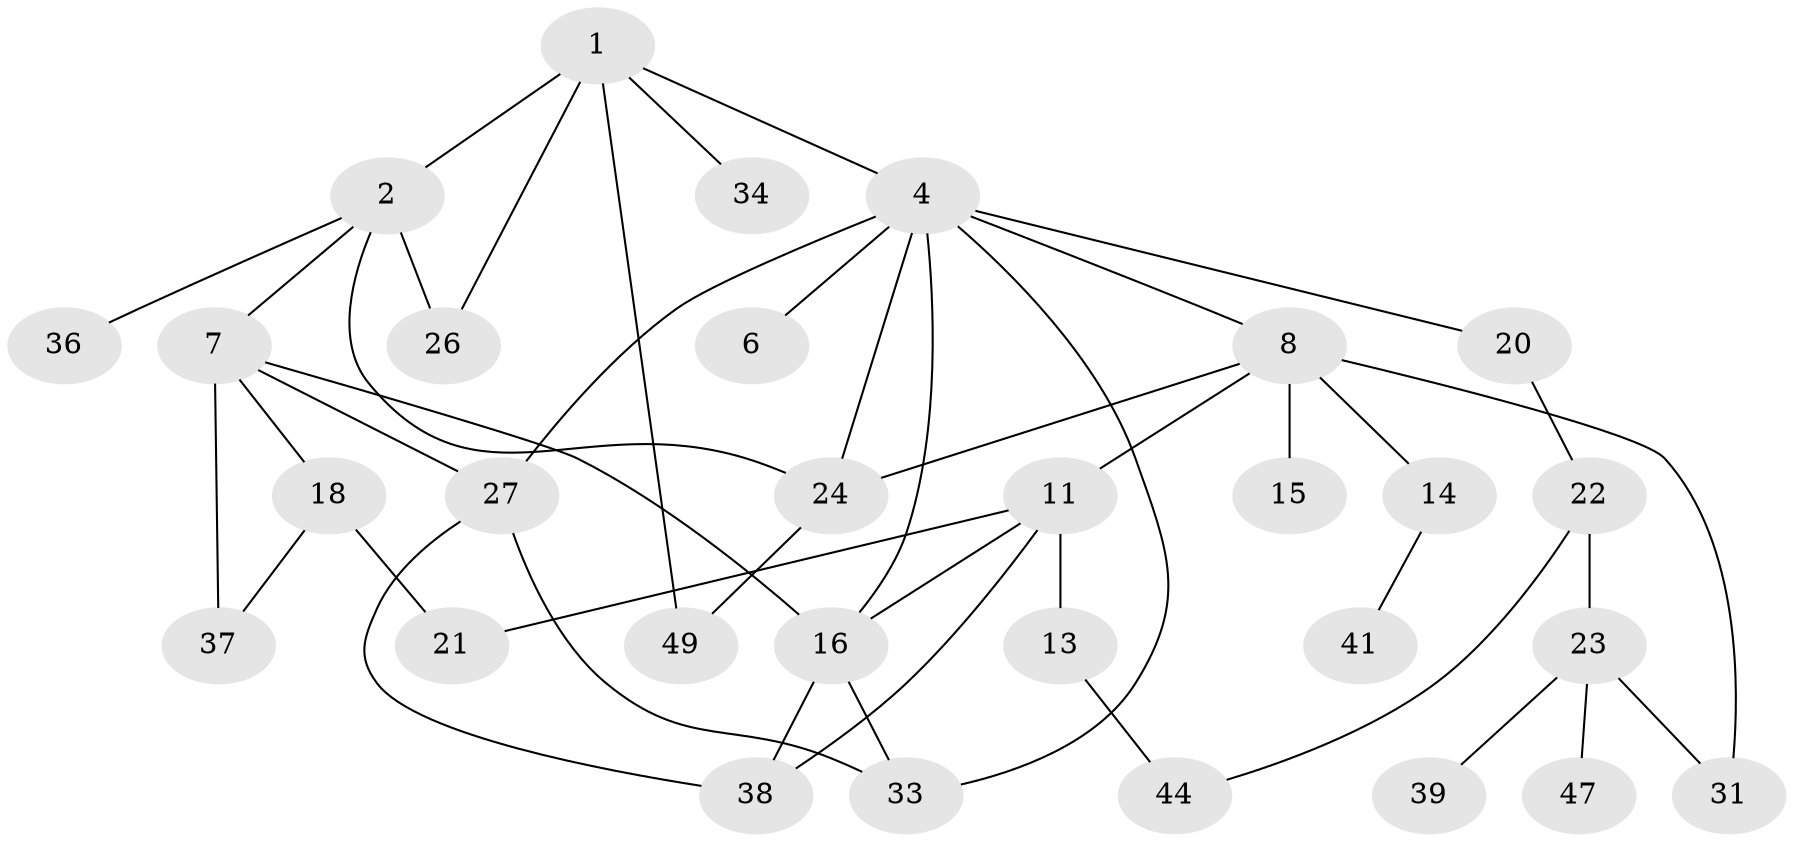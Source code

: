 // Generated by graph-tools (version 1.1) at 2025/23/03/03/25 07:23:34]
// undirected, 30 vertices, 44 edges
graph export_dot {
graph [start="1"]
  node [color=gray90,style=filled];
  1 [super="+3"];
  2 [super="+17"];
  4 [super="+5"];
  6 [super="+45"];
  7 [super="+9"];
  8 [super="+10"];
  11 [super="+12"];
  13 [super="+35"];
  14 [super="+19"];
  15;
  16 [super="+30"];
  18 [super="+25"];
  20 [super="+40"];
  21;
  22 [super="+28"];
  23 [super="+42"];
  24 [super="+29"];
  26 [super="+32"];
  27 [super="+43"];
  31 [super="+48"];
  33 [super="+50"];
  34;
  36;
  37;
  38;
  39;
  41;
  44 [super="+46"];
  47;
  49;
  1 -- 2 [weight=2];
  1 -- 49;
  1 -- 34;
  1 -- 26;
  1 -- 4;
  2 -- 7;
  2 -- 26;
  2 -- 36;
  2 -- 24;
  4 -- 20;
  4 -- 33;
  4 -- 27;
  4 -- 16;
  4 -- 6;
  4 -- 8;
  4 -- 24;
  7 -- 18;
  7 -- 27;
  7 -- 16;
  7 -- 37;
  8 -- 11;
  8 -- 14;
  8 -- 15;
  8 -- 31;
  8 -- 24;
  11 -- 21;
  11 -- 38;
  11 -- 16;
  11 -- 13;
  13 -- 44;
  14 -- 41;
  16 -- 38;
  16 -- 33;
  18 -- 37;
  18 -- 21;
  20 -- 22;
  22 -- 23;
  22 -- 44;
  23 -- 39;
  23 -- 47;
  23 -- 31;
  24 -- 49;
  27 -- 38;
  27 -- 33;
}

